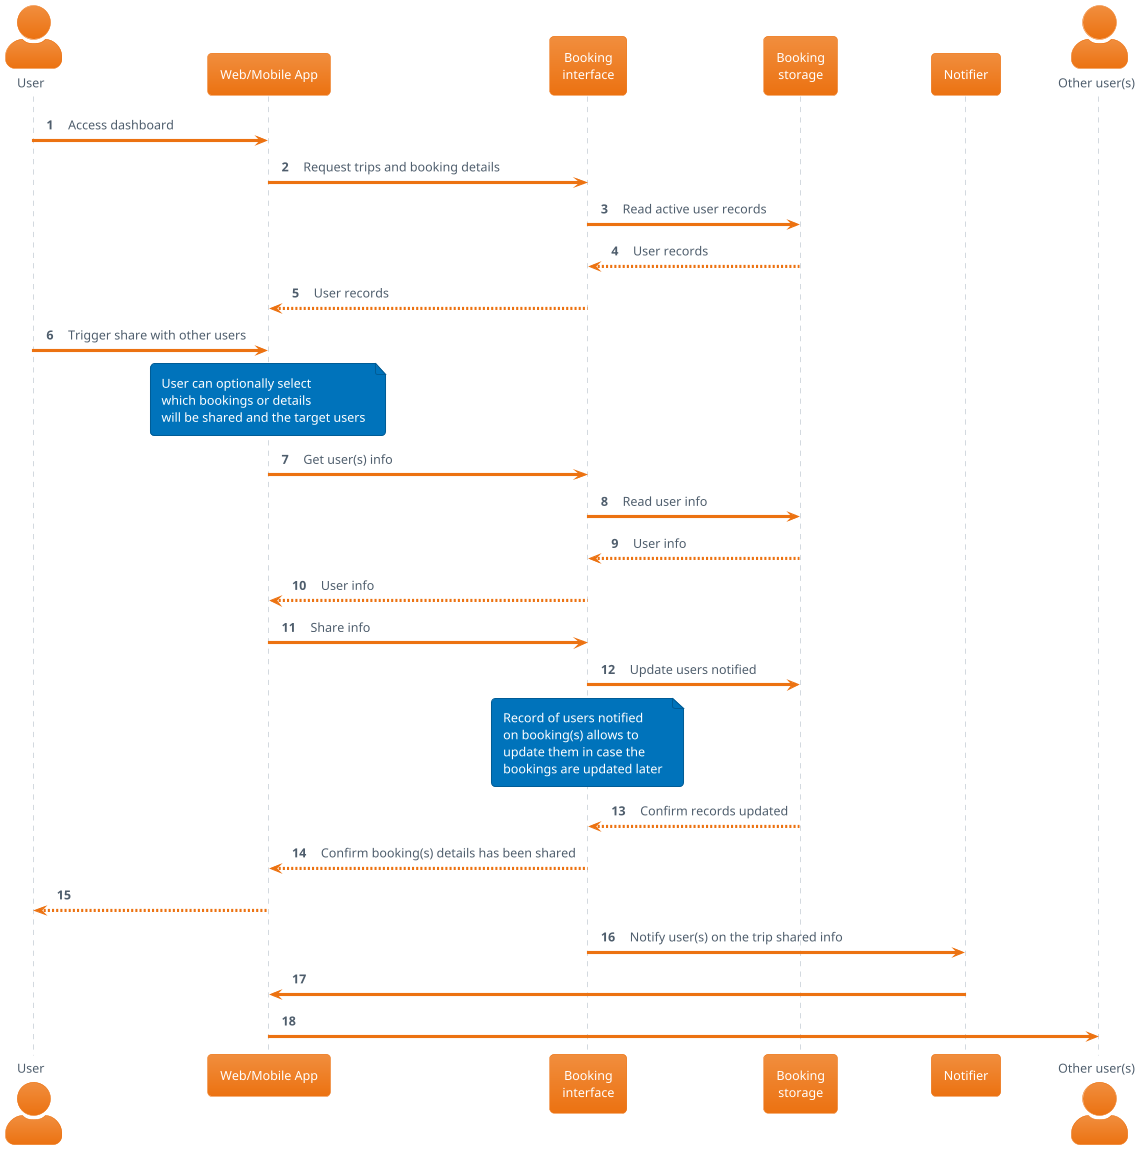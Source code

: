 @startuml user_shares_trip_info_with_other_user
!theme aws-orange

skinparam BackgroundColor white
skinparam actorstyle awesome
autonumber 1

'participant "Mail\npoller" as mail_poller
'participant "Mail\nlistener" as mail_listener
'participant "Mail\nfilterer" as mail_filterer
'participant "Booking\ninterface" as booking_interface
'participant "Booking\nstorage" as booking_storage
'participant "Booking\ntracker" as booking_tracker
'participant "Agency\nconnector" agency_connector
'participant "GDS\nconnector" as gds_connector
'participant "Social Media\nconnector" as social_connector
'participant "Help\nGateway" as help_gateway
'participant "Data\nExporter" as data_exporter
'participant "Analytics\nGenerator" as analytics_generator
'participant "Analytics\nStorage" as analytics_storage
'participant "Analytics\nExporter" as analytics_exporter
'participant "Web" as web
'participant "App" as app

actor "User" as user
participant "Web/Mobile App" as app
participant "Booking\ninterface" as booking_interface
participant "Booking\nstorage" as booking_storage
participant "Notifier" as notifier
actor "Other user(s)" as other_user

user -> app: Access dashboard
app -> booking_interface: Request trips and booking details
booking_interface -> booking_storage: Read active user records
return User records
booking_interface --> app: User records
user -> app: Trigger share with other users
note over app
    User can optionally select
    which bookings or details
    will be shared and the target users
end note
app -> booking_interface: Get user(s) info
booking_interface -> booking_storage: Read user info
return User info
booking_interface --> app: User info
app -> booking_interface: Share info
booking_interface -> booking_storage: Update users notified
note over booking_interface
    Record of users notified
    on booking(s) allows to
    update them in case the
    bookings are updated later
end note
return Confirm records updated
booking_interface --> app: Confirm booking(s) details has been shared
app --> user
booking_interface -> notifier: Notify user(s) on the trip shared info
notifier -> app
app -> other_user

@enduml
